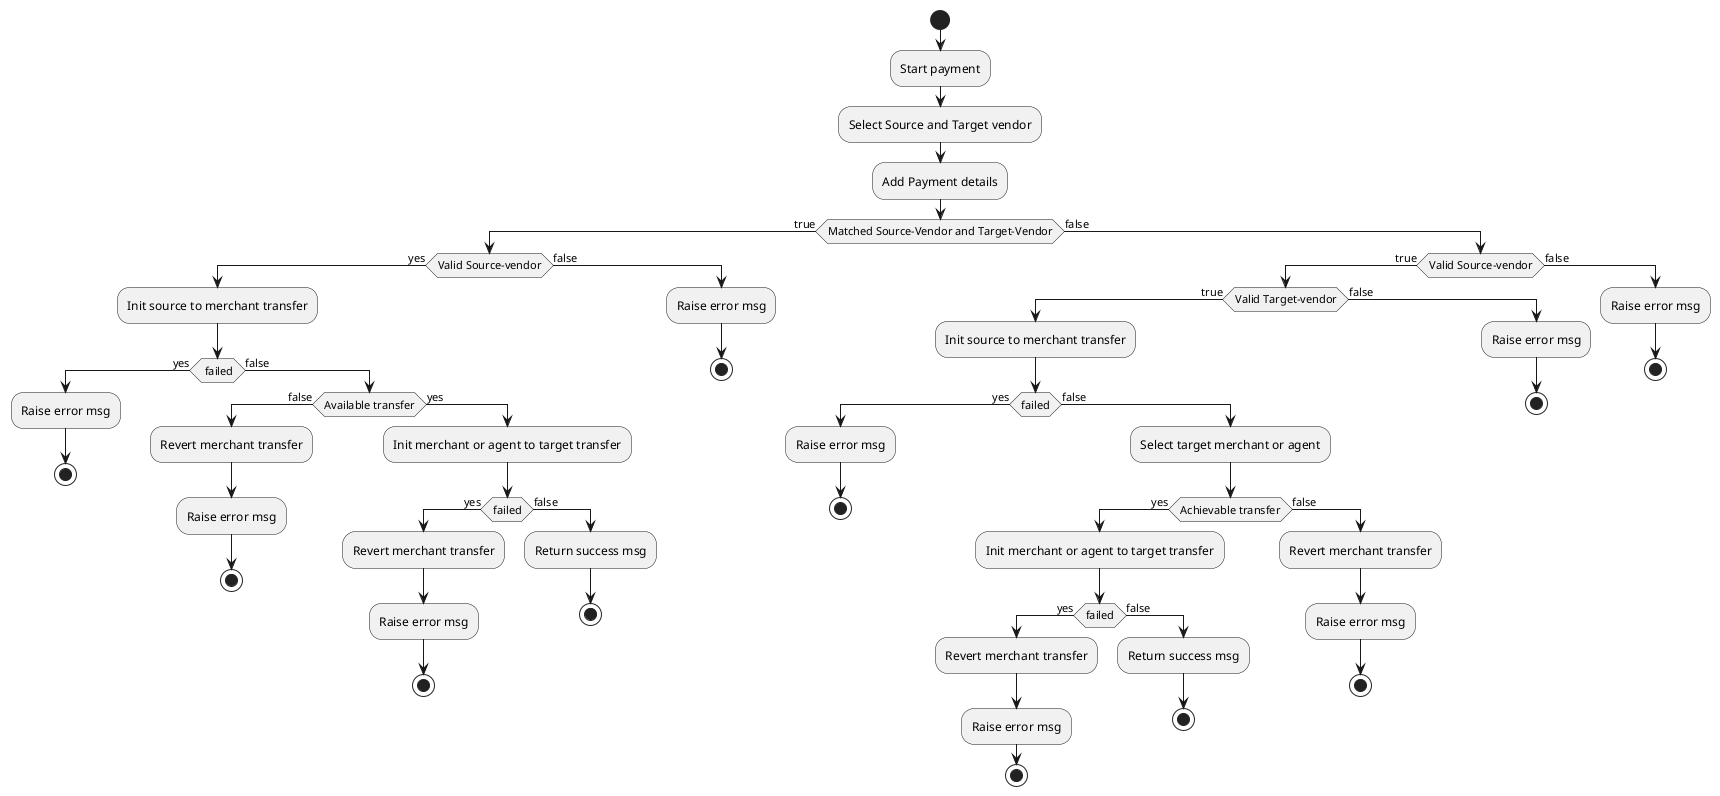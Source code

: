 @startuml
'https://plantuml.com/activity-diagram-beta

start
:Start payment;
:Select Source and Target vendor;
:Add Payment details;
if (Matched Source-Vendor and Target-Vendor) then (true)
    if (Valid Source-vendor) then (yes)
        :Init source to merchant transfer;
        if ( failed) then (yes)
            :Raise error msg;
            stop
        else (false)
            if (Available transfer) then (false)
                :Revert merchant transfer;
                :Raise error msg;
                stop
            else (yes)
                :Init merchant or agent to target transfer;
                if(failed) then (yes)
                    :Revert merchant transfer;
                    :Raise error msg;
                    stop
                else (false)
                    :Return success msg;
                    stop
                endif
            endif
        endif
    else (false)
        :Raise error msg;
        stop
    endif
else (false)
    if(Valid Source-vendor) then (true)
        if(Valid Target-vendor) then (true)
            :Init source to merchant transfer;
            if (failed) then (yes)
                :Raise error msg;
                stop
            else (false)
                :Select target merchant or agent;
                if(Achievable transfer) then (yes)
                    :Init merchant or agent to target transfer;
                    if(failed) then (yes)
                        :Revert merchant transfer;
                        :Raise error msg;
                        stop
                    else (false)
                        :Return success msg;
                        stop
                    endif
                else (false)
                    :Revert merchant transfer;
                    :Raise error msg;
                    stop
                endif
            endif
        else (false)
           :Raise error msg;
           stop
        endif
    else (false)
        :Raise error msg;
        stop
    endif

endif

@enduml
